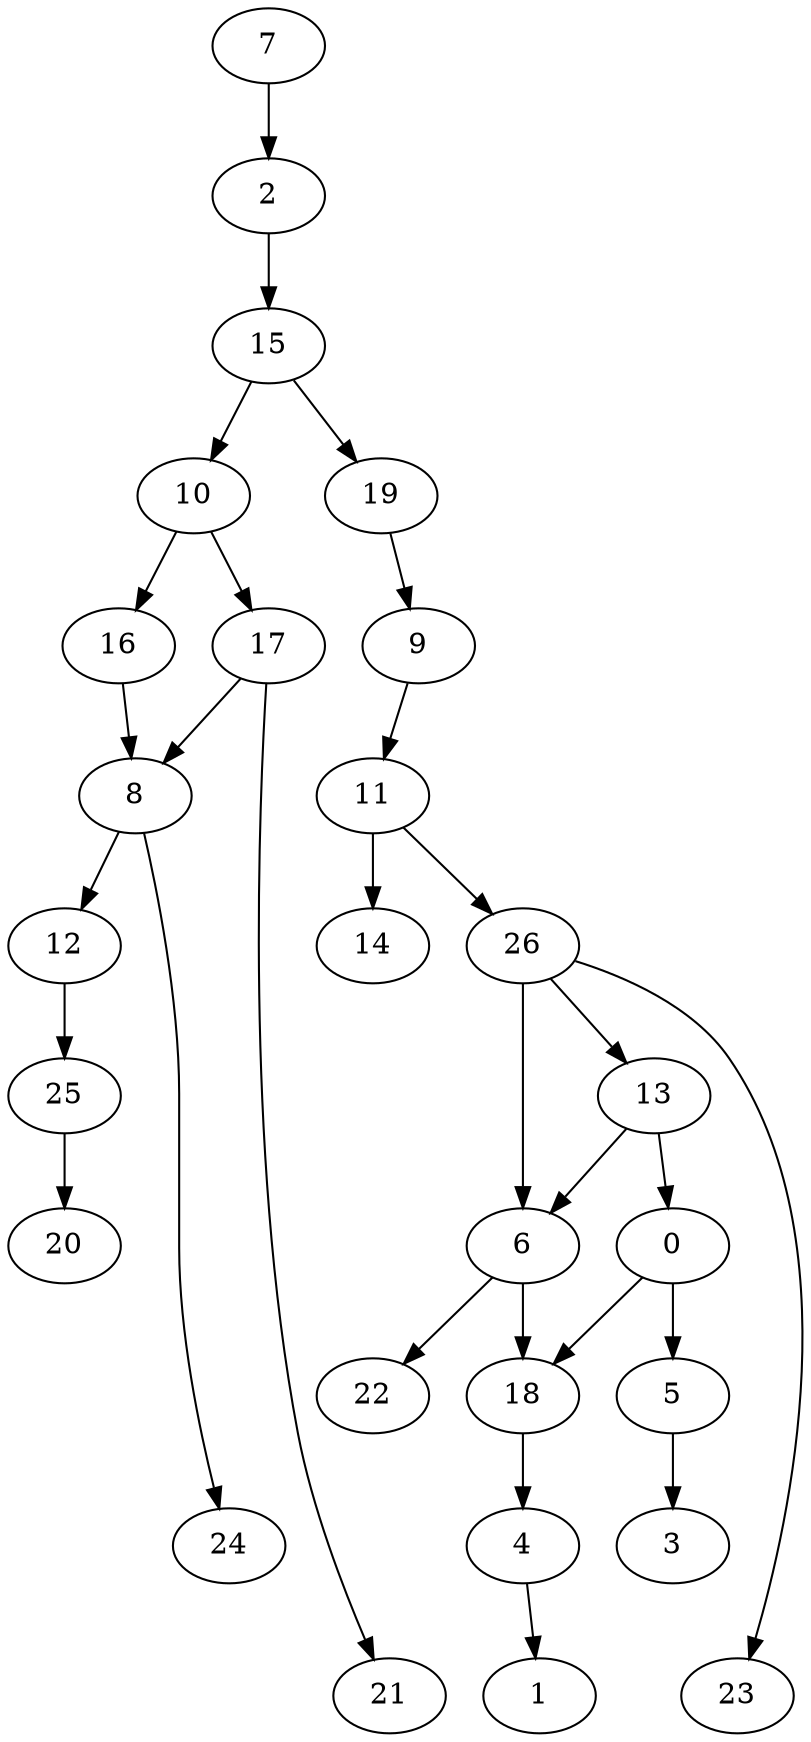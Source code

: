 digraph G {
    0;
    5;
    18;
    3;
    4;
    1;
    2;
    15;
    10;
    19;
    16;
    17;
    9;
    6;
    22;
    7;
    8;
    12;
    24;
    25;
    20;
    11;
    14;
    26;
    13;
    23;
    21;
    0 -> 5 [weight=1];
    0 -> 18 [weight=0];
    5 -> 3 [weight=0];
    18 -> 4 [weight=1];
    4 -> 1 [weight=0];
    2 -> 15 [weight=0];
    15 -> 10 [weight=0];
    15 -> 19 [weight=0];
    10 -> 16 [weight=0];
    10 -> 17 [weight=0];
    19 -> 9 [weight=0];
    16 -> 8 [weight=0];
    17 -> 8 [weight=0];
    17 -> 21 [weight=0];
    9 -> 11 [weight=0];
    6 -> 18 [weight=0];
    6 -> 22 [weight=0];
    7 -> 2 [weight=0];
    8 -> 12 [weight=0];
    8 -> 24 [weight=0];
    12 -> 25 [weight=0];
    25 -> 20 [weight=0];
    11 -> 14 [weight=1];
    11 -> 26 [weight=0];
    26 -> 6 [weight=1];
    26 -> 13 [weight=0];
    26 -> 23 [weight=0];
    13 -> 0 [weight=0];
    13 -> 6 [weight=0];
}

